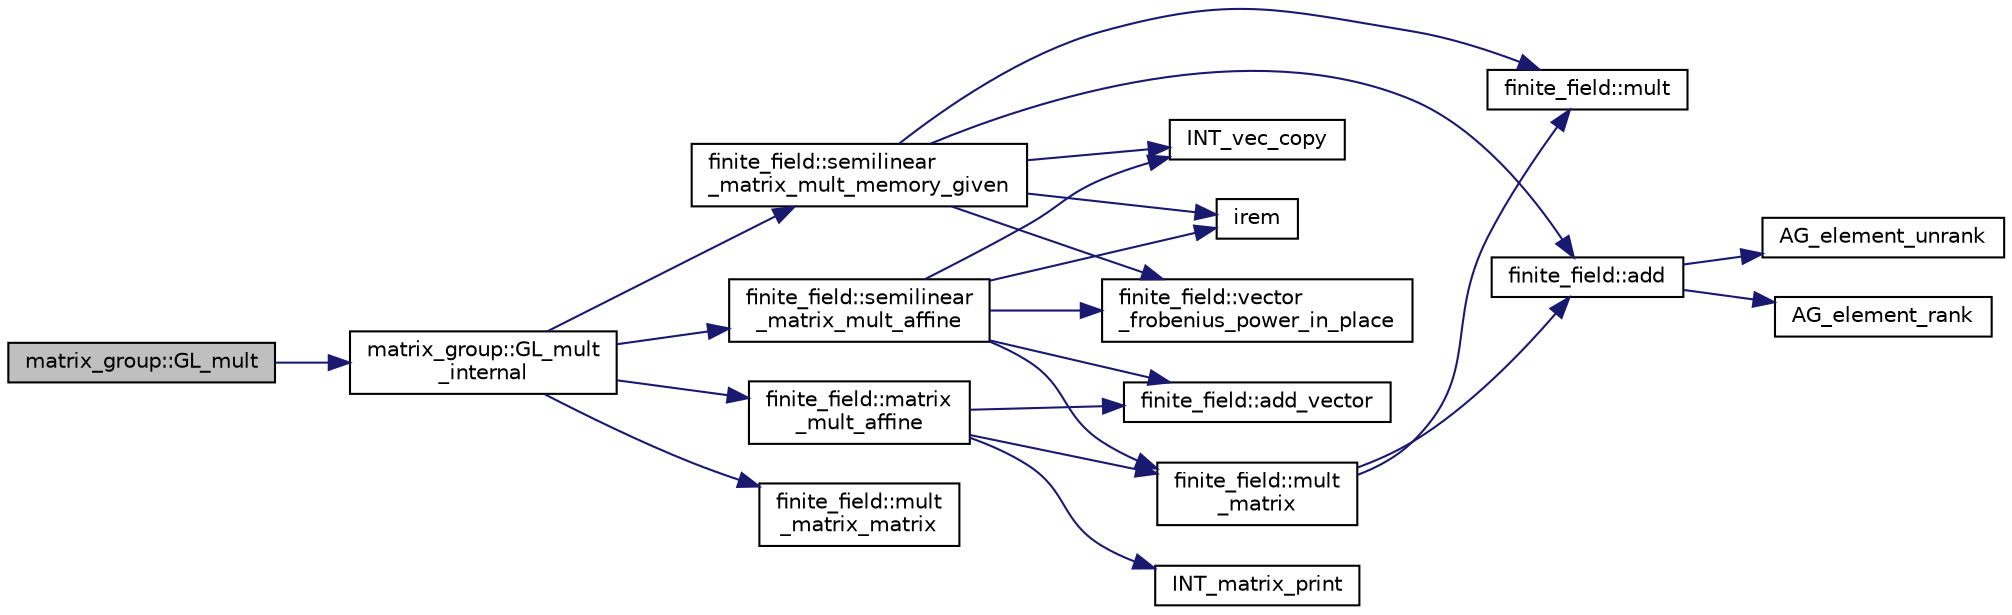 digraph "matrix_group::GL_mult"
{
  edge [fontname="Helvetica",fontsize="10",labelfontname="Helvetica",labelfontsize="10"];
  node [fontname="Helvetica",fontsize="10",shape=record];
  rankdir="LR";
  Node1050 [label="matrix_group::GL_mult",height=0.2,width=0.4,color="black", fillcolor="grey75", style="filled", fontcolor="black"];
  Node1050 -> Node1051 [color="midnightblue",fontsize="10",style="solid",fontname="Helvetica"];
  Node1051 [label="matrix_group::GL_mult\l_internal",height=0.2,width=0.4,color="black", fillcolor="white", style="filled",URL="$d3/ded/classmatrix__group.html#aca1dcb8fefe348ee70e17c9286058658"];
  Node1051 -> Node1052 [color="midnightblue",fontsize="10",style="solid",fontname="Helvetica"];
  Node1052 [label="finite_field::semilinear\l_matrix_mult_memory_given",height=0.2,width=0.4,color="black", fillcolor="white", style="filled",URL="$df/d5a/classfinite__field.html#a4c953fb4054ef2dbc6a114e43428a83d"];
  Node1052 -> Node1053 [color="midnightblue",fontsize="10",style="solid",fontname="Helvetica"];
  Node1053 [label="irem",height=0.2,width=0.4,color="black", fillcolor="white", style="filled",URL="$de/dc5/algebra__and__number__theory_8h.html#ae753505dbf1e3a9adaaf2f0893dd8c6c"];
  Node1052 -> Node1054 [color="midnightblue",fontsize="10",style="solid",fontname="Helvetica"];
  Node1054 [label="INT_vec_copy",height=0.2,width=0.4,color="black", fillcolor="white", style="filled",URL="$df/dbf/sajeeb_8_c.html#ac2d875e27e009af6ec04d17254d11075"];
  Node1052 -> Node1055 [color="midnightblue",fontsize="10",style="solid",fontname="Helvetica"];
  Node1055 [label="finite_field::vector\l_frobenius_power_in_place",height=0.2,width=0.4,color="black", fillcolor="white", style="filled",URL="$df/d5a/classfinite__field.html#ab56074024300775d943c7943d845df91"];
  Node1052 -> Node1056 [color="midnightblue",fontsize="10",style="solid",fontname="Helvetica"];
  Node1056 [label="finite_field::mult",height=0.2,width=0.4,color="black", fillcolor="white", style="filled",URL="$df/d5a/classfinite__field.html#a24fb5917aa6d4d656fd855b7f44a13b0"];
  Node1052 -> Node1057 [color="midnightblue",fontsize="10",style="solid",fontname="Helvetica"];
  Node1057 [label="finite_field::add",height=0.2,width=0.4,color="black", fillcolor="white", style="filled",URL="$df/d5a/classfinite__field.html#a8f12328a27500f3c7be0c849ebbc9d14"];
  Node1057 -> Node1058 [color="midnightblue",fontsize="10",style="solid",fontname="Helvetica"];
  Node1058 [label="AG_element_unrank",height=0.2,width=0.4,color="black", fillcolor="white", style="filled",URL="$d4/d67/geometry_8h.html#a4a33b86c87b2879b97cfa1327abe2885"];
  Node1057 -> Node1059 [color="midnightblue",fontsize="10",style="solid",fontname="Helvetica"];
  Node1059 [label="AG_element_rank",height=0.2,width=0.4,color="black", fillcolor="white", style="filled",URL="$d4/d67/geometry_8h.html#ab2ac908d07dd8038fd996e26bdc75c17"];
  Node1051 -> Node1060 [color="midnightblue",fontsize="10",style="solid",fontname="Helvetica"];
  Node1060 [label="finite_field::mult\l_matrix_matrix",height=0.2,width=0.4,color="black", fillcolor="white", style="filled",URL="$df/d5a/classfinite__field.html#a5e28706b815838d0ec34de1fa74bc3c4"];
  Node1051 -> Node1061 [color="midnightblue",fontsize="10",style="solid",fontname="Helvetica"];
  Node1061 [label="finite_field::semilinear\l_matrix_mult_affine",height=0.2,width=0.4,color="black", fillcolor="white", style="filled",URL="$df/d5a/classfinite__field.html#a90ca009a6fcaacf5cdd32aba6288d447"];
  Node1061 -> Node1053 [color="midnightblue",fontsize="10",style="solid",fontname="Helvetica"];
  Node1061 -> Node1054 [color="midnightblue",fontsize="10",style="solid",fontname="Helvetica"];
  Node1061 -> Node1055 [color="midnightblue",fontsize="10",style="solid",fontname="Helvetica"];
  Node1061 -> Node1062 [color="midnightblue",fontsize="10",style="solid",fontname="Helvetica"];
  Node1062 [label="finite_field::mult\l_matrix",height=0.2,width=0.4,color="black", fillcolor="white", style="filled",URL="$df/d5a/classfinite__field.html#a48517f15dfd7b21c37e0975855f1ada2"];
  Node1062 -> Node1057 [color="midnightblue",fontsize="10",style="solid",fontname="Helvetica"];
  Node1062 -> Node1056 [color="midnightblue",fontsize="10",style="solid",fontname="Helvetica"];
  Node1061 -> Node1063 [color="midnightblue",fontsize="10",style="solid",fontname="Helvetica"];
  Node1063 [label="finite_field::add_vector",height=0.2,width=0.4,color="black", fillcolor="white", style="filled",URL="$df/d5a/classfinite__field.html#a23252c462d48cc21895de6fcc0cbb59f"];
  Node1051 -> Node1064 [color="midnightblue",fontsize="10",style="solid",fontname="Helvetica"];
  Node1064 [label="finite_field::matrix\l_mult_affine",height=0.2,width=0.4,color="black", fillcolor="white", style="filled",URL="$df/d5a/classfinite__field.html#aca6f762505a3dd274c7facc0fdd3dde5"];
  Node1064 -> Node1065 [color="midnightblue",fontsize="10",style="solid",fontname="Helvetica"];
  Node1065 [label="INT_matrix_print",height=0.2,width=0.4,color="black", fillcolor="white", style="filled",URL="$d5/db4/io__and__os_8h.html#afd4180a24bef3a2b584668a4eaf607ff"];
  Node1064 -> Node1062 [color="midnightblue",fontsize="10",style="solid",fontname="Helvetica"];
  Node1064 -> Node1063 [color="midnightblue",fontsize="10",style="solid",fontname="Helvetica"];
}

